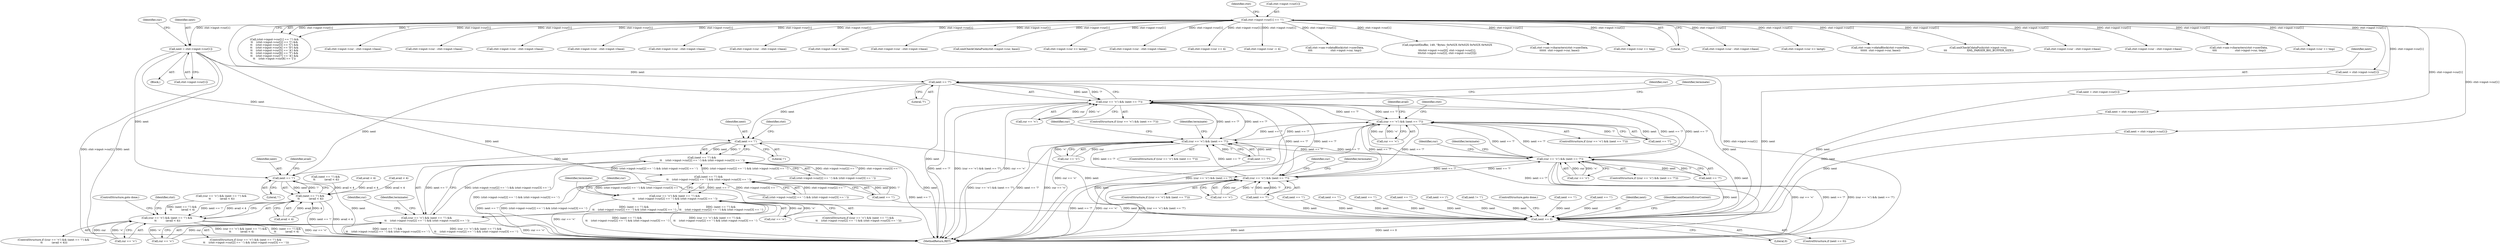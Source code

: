 digraph "0_Chrome_d0947db40187f4708c58e64cbd6013faf9eddeed_37@array" {
"1002710" [label="(Call,next = ctxt->input->cur[1])"];
"1001427" [label="(Call,ctxt->input->cur[1] == '!')"];
"1002724" [label="(Call,next == '?')"];
"1002720" [label="(Call,(cur == '<') && (next == '?'))"];
"1000609" [label="(Call,(cur == '<') && (next == '?'))"];
"1001310" [label="(Call,(cur == '<') && (next == '?'))"];
"1002118" [label="(Call,(cur == '<') && (next == '?'))"];
"1002509" [label="(Call,(cur == '<') && (next == '?'))"];
"1002764" [label="(Call,next == '!')"];
"1002763" [label="(Call,(next == '!') &&\n \t\t    (ctxt->input->cur[2] == '-') && (ctxt->input->cur[3] == '-'))"];
"1002547" [label="(Call,(next == '!') &&\n \t\t    (ctxt->input->cur[2] == '-') && (ctxt->input->cur[3] == '-'))"];
"1002543" [label="(Call,(cur == '<') && (next == '!') &&\n \t\t    (ctxt->input->cur[2] == '-') && (ctxt->input->cur[3] == '-'))"];
"1002759" [label="(Call,(cur == '<') && (next == '!') &&\n \t\t    (ctxt->input->cur[2] == '-') && (ctxt->input->cur[3] == '-'))"];
"1002823" [label="(Call,next == '!')"];
"1002822" [label="(Call,(next == '!') &&\n \t\t           (avail < 4))"];
"1002818" [label="(Call,(cur == '<') && (next == '!') &&\n \t\t           (avail < 4))"];
"1003193" [label="(Call,next == 0)"];
"1002817" [label="(ControlStructure,if ((cur == '<') && (next == '!') &&\n \t\t           (avail < 4)))"];
"1001427" [label="(Call,ctxt->input->cur[1] == '!')"];
"1002767" [label="(Call,(ctxt->input->cur[2] == '-') && (ctxt->input->cur[3] == '-'))"];
"1002547" [label="(Call,(next == '!') &&\n \t\t    (ctxt->input->cur[2] == '-') && (ctxt->input->cur[3] == '-'))"];
"1002819" [label="(Call,cur == '<')"];
"1003197" [label="(Identifier,xmlGenericErrorContext)"];
"1001426" [label="(Call,(ctxt->input->cur[1] == '!') &&\n\t\t    (ctxt->input->cur[2] == '[') &&\n\t\t    (ctxt->input->cur[3] == 'C') &&\n\t\t    (ctxt->input->cur[4] == 'D') &&\n\t\t    (ctxt->input->cur[5] == 'A') &&\n\t\t    (ctxt->input->cur[6] == 'T') &&\n\t\t    (ctxt->input->cur[7] == 'A') &&\n\t\t    (ctxt->input->cur[8] == '['))"];
"1002510" [label="(Call,cur == '<')"];
"1001441" [label="(Identifier,ctxt)"];
"1003423" [label="(MethodReturn,RET)"];
"1002685" [label="(Call,ctxt->input->cur - ctxt->input->base)"];
"1002761" [label="(Identifier,cur)"];
"1002162" [label="(Call,next == '!')"];
"1002818" [label="(Call,(cur == '<') && (next == '!') &&\n \t\t           (avail < 4))"];
"1000378" [label="(Call,ctxt->input->cur - ctxt->input->base)"];
"1002760" [label="(Call,cur == '<')"];
"1001355" [label="(Call,next == '!')"];
"1002724" [label="(Call,next == '?')"];
"1002474" [label="(Call,ctxt->input->cur - ctxt->input->base)"];
"1002763" [label="(Call,(next == '!') &&\n \t\t    (ctxt->input->cur[2] == '-') && (ctxt->input->cur[3] == '-'))"];
"1000485" [label="(Block,)"];
"1000321" [label="(Call,ctxt->input->cur - ctxt->input->base)"];
"1002118" [label="(Call,(cur == '<') && (next == '?'))"];
"1002758" [label="(ControlStructure,if ((cur == '<') && (next == '!') &&\n \t\t    (ctxt->input->cur[2] == '-') && (ctxt->input->cur[3] == '-')))"];
"1000549" [label="(Call,next = ctxt->input->cur[1])"];
"1002874" [label="(Call,ctxt->input->cur - ctxt->input->base)"];
"1002509" [label="(Call,(cur == '<') && (next == '?'))"];
"1002661" [label="(Call,ctxt->input->cur - ctxt->input->base)"];
"1001321" [label="(Identifier,terminate)"];
"1002543" [label="(Call,(cur == '<') && (next == '!') &&\n \t\t    (ctxt->input->cur[2] == '-') && (ctxt->input->cur[3] == '-'))"];
"1002719" [label="(ControlStructure,if ((cur == '<') && (next == '?')))"];
"1002402" [label="(Call,next == '!')"];
"1002122" [label="(Call,next == '?')"];
"1002604" [label="(Identifier,cur)"];
"1001521" [label="(Call,next == '!')"];
"1002764" [label="(Call,next == '!')"];
"1001576" [label="(Call,ctxt->input->cur > lastlt)"];
"1002059" [label="(Call,ctxt->input->cur - ctxt->input->base)"];
"1002119" [label="(Call,cur == '<')"];
"1002159" [label="(Identifier,cur)"];
"1001880" [label="(Call,xmlCheckCdataPush(ctxt->input->cur, base))"];
"1002834" [label="(Identifier,ctxt)"];
"1002574" [label="(Identifier,terminate)"];
"1001298" [label="(Call,next == '/')"];
"1001659" [label="(Call,ctxt->input->cur >= lastgt)"];
"1003192" [label="(ControlStructure,if (next == 0))"];
"1002720" [label="(Call,(cur == '<') && (next == '?'))"];
"1001338" [label="(Call,next != '!')"];
"1003199" [label="(ControlStructure,goto done;)"];
"1000814" [label="(Identifier,ctxt)"];
"1001935" [label="(Call,ctxt->input->cur - ctxt->input->base)"];
"1001384" [label="(Call,ctxt->input->cur += 4)"];
"1002731" [label="(Identifier,terminate)"];
"1002790" [label="(Identifier,terminate)"];
"1000619" [label="(Identifier,avail)"];
"1002606" [label="(Call,(next == '!') &&\n \t\t           (avail < 4))"];
"1002826" [label="(Call,avail < 4)"];
"1002766" [label="(Literal,'!')"];
"1001398" [label="(Call,ctxt->input->cur -= 4)"];
"1002520" [label="(Identifier,terminate)"];
"1001314" [label="(Call,next == '?')"];
"1002824" [label="(Identifier,next)"];
"1001831" [label="(Call,ctxt->sax->cdataBlock(ctxt->userData,\n\t\t\t\t                      ctxt->input->cur, tmp))"];
"1003389" [label="(Call,snprintf(buffer, 149, \"Bytes: 0x%02X 0x%02X 0x%02X 0x%02X\n\",\n\t\t\tctxt->input->cur[0], ctxt->input->cur[1],\n\t\t\tctxt->input->cur[2], ctxt->input->cur[3]))"];
"1002117" [label="(ControlStructure,if ((cur == '<') && (next == '?')))"];
"1002499" [label="(Call,next = ctxt->input->cur[1])"];
"1001309" [label="(ControlStructure,if ((cur == '<') && (next == '?')))"];
"1002108" [label="(Call,next = ctxt->input->cur[1])"];
"1000613" [label="(Call,next == '?')"];
"1002602" [label="(Call,(cur == '<') && (next == '!') &&\n \t\t           (avail < 4))"];
"1000608" [label="(ControlStructure,if ((cur == '<') && (next == '?')))"];
"1002545" [label="(Identifier,cur)"];
"1002607" [label="(Call,next == '!')"];
"1002827" [label="(Identifier,avail)"];
"1002006" [label="(Call,ctxt->sax->characters(ctxt->userData,\n \t\t\t\t\t\t  ctxt->input->cur, base))"];
"1001803" [label="(Call,ctxt->input->cur += tmp)"];
"1001274" [label="(Call,next = ctxt->input->cur[1])"];
"1001435" [label="(Literal,'!')"];
"1001310" [label="(Call,(cur == '<') && (next == '?'))"];
"1002129" [label="(Identifier,terminate)"];
"1000465" [label="(Call,ctxt->input->cur - ctxt->input->base)"];
"1000954" [label="(Call,ctxt->input->cur >= lastgt)"];
"1002508" [label="(ControlStructure,if ((cur == '<') && (next == '?')))"];
"1001311" [label="(Call,cur == '<')"];
"1002726" [label="(Literal,'?')"];
"1002712" [label="(Call,ctxt->input->cur[1])"];
"1002725" [label="(Identifier,next)"];
"1002721" [label="(Call,cur == '<')"];
"1003193" [label="(Call,next == 0)"];
"1001987" [label="(Call,ctxt->sax->cdataBlock(ctxt->userData,\n\t\t\t\t\t\t  ctxt->input->cur, base))"];
"1002765" [label="(Identifier,next)"];
"1002548" [label="(Call,next == '!')"];
"1002551" [label="(Call,(ctxt->input->cur[2] == '-') && (ctxt->input->cur[3] == '-'))"];
"1002544" [label="(Call,cur == '<')"];
"1001787" [label="(Call,xmlCheckCdataPush(ctxt->input->cur, \n\t\t\t                        XML_PARSER_BIG_BUFFER_SIZE))"];
"1000610" [label="(Call,cur == '<')"];
"1002513" [label="(Call,next == '?')"];
"1002822" [label="(Call,(next == '!') &&\n \t\t           (avail < 4))"];
"1002825" [label="(Literal,'!')"];
"1001428" [label="(Call,ctxt->input->cur[1])"];
"1002710" [label="(Call,next = ctxt->input->cur[1])"];
"1002820" [label="(Identifier,cur)"];
"1002083" [label="(Call,ctxt->input->cur - ctxt->input->base)"];
"1002226" [label="(Call,next == '!')"];
"1002542" [label="(ControlStructure,if ((cur == '<') && (next == '!') &&\n \t\t    (ctxt->input->cur[2] == '-') && (ctxt->input->cur[3] == '-')))"];
"1002450" [label="(Call,ctxt->input->cur - ctxt->input->base)"];
"1002823" [label="(Call,next == '!')"];
"1000609" [label="(Call,(cur == '<') && (next == '?'))"];
"1001380" [label="(Call,avail < 4)"];
"1001850" [label="(Call,ctxt->sax->characters(ctxt->userData,\n \t\t\t\t                      ctxt->input->cur, tmp))"];
"1001900" [label="(Call,ctxt->input->cur += tmp)"];
"1002830" [label="(ControlStructure,goto done;)"];
"1001336" [label="(Identifier,cur)"];
"1002722" [label="(Identifier,cur)"];
"1002772" [label="(Identifier,ctxt)"];
"1003195" [label="(Literal,0)"];
"1002759" [label="(Call,(cur == '<') && (next == '!') &&\n \t\t    (ctxt->input->cur[2] == '-') && (ctxt->input->cur[3] == '-'))"];
"1002711" [label="(Identifier,next)"];
"1000499" [label="(Call,avail < 4)"];
"1003194" [label="(Identifier,next)"];
"1002710" -> "1000485"  [label="AST: "];
"1002710" -> "1002712"  [label="CFG: "];
"1002711" -> "1002710"  [label="AST: "];
"1002712" -> "1002710"  [label="AST: "];
"1002722" -> "1002710"  [label="CFG: "];
"1002710" -> "1003423"  [label="DDG: ctxt->input->cur[1]"];
"1002710" -> "1003423"  [label="DDG: next"];
"1001427" -> "1002710"  [label="DDG: ctxt->input->cur[1]"];
"1002710" -> "1002724"  [label="DDG: next"];
"1002710" -> "1002764"  [label="DDG: next"];
"1002710" -> "1002823"  [label="DDG: next"];
"1002710" -> "1003193"  [label="DDG: next"];
"1001427" -> "1001426"  [label="AST: "];
"1001427" -> "1001435"  [label="CFG: "];
"1001428" -> "1001427"  [label="AST: "];
"1001435" -> "1001427"  [label="AST: "];
"1001441" -> "1001427"  [label="CFG: "];
"1001426" -> "1001427"  [label="CFG: "];
"1001427" -> "1003423"  [label="DDG: ctxt->input->cur[1]"];
"1001427" -> "1000321"  [label="DDG: ctxt->input->cur[1]"];
"1001427" -> "1000378"  [label="DDG: ctxt->input->cur[1]"];
"1001427" -> "1000465"  [label="DDG: ctxt->input->cur[1]"];
"1001427" -> "1000549"  [label="DDG: ctxt->input->cur[1]"];
"1001427" -> "1000954"  [label="DDG: ctxt->input->cur[1]"];
"1001427" -> "1001274"  [label="DDG: ctxt->input->cur[1]"];
"1001427" -> "1001384"  [label="DDG: ctxt->input->cur[1]"];
"1001427" -> "1001398"  [label="DDG: ctxt->input->cur[1]"];
"1001427" -> "1001426"  [label="DDG: ctxt->input->cur[1]"];
"1001427" -> "1001426"  [label="DDG: '!'"];
"1001427" -> "1001576"  [label="DDG: ctxt->input->cur[1]"];
"1001427" -> "1001659"  [label="DDG: ctxt->input->cur[1]"];
"1001427" -> "1001787"  [label="DDG: ctxt->input->cur[1]"];
"1001427" -> "1001803"  [label="DDG: ctxt->input->cur[1]"];
"1001427" -> "1001831"  [label="DDG: ctxt->input->cur[1]"];
"1001427" -> "1001850"  [label="DDG: ctxt->input->cur[1]"];
"1001427" -> "1001880"  [label="DDG: ctxt->input->cur[1]"];
"1001427" -> "1001900"  [label="DDG: ctxt->input->cur[1]"];
"1001427" -> "1001935"  [label="DDG: ctxt->input->cur[1]"];
"1001427" -> "1001987"  [label="DDG: ctxt->input->cur[1]"];
"1001427" -> "1002006"  [label="DDG: ctxt->input->cur[1]"];
"1001427" -> "1002059"  [label="DDG: ctxt->input->cur[1]"];
"1001427" -> "1002083"  [label="DDG: ctxt->input->cur[1]"];
"1001427" -> "1002108"  [label="DDG: ctxt->input->cur[1]"];
"1001427" -> "1002450"  [label="DDG: ctxt->input->cur[1]"];
"1001427" -> "1002474"  [label="DDG: ctxt->input->cur[1]"];
"1001427" -> "1002499"  [label="DDG: ctxt->input->cur[1]"];
"1001427" -> "1002661"  [label="DDG: ctxt->input->cur[1]"];
"1001427" -> "1002685"  [label="DDG: ctxt->input->cur[1]"];
"1001427" -> "1002874"  [label="DDG: ctxt->input->cur[1]"];
"1001427" -> "1003389"  [label="DDG: ctxt->input->cur[1]"];
"1002724" -> "1002720"  [label="AST: "];
"1002724" -> "1002726"  [label="CFG: "];
"1002725" -> "1002724"  [label="AST: "];
"1002726" -> "1002724"  [label="AST: "];
"1002720" -> "1002724"  [label="CFG: "];
"1002724" -> "1003423"  [label="DDG: next"];
"1002724" -> "1002720"  [label="DDG: next"];
"1002724" -> "1002720"  [label="DDG: '?'"];
"1002724" -> "1002764"  [label="DDG: next"];
"1002724" -> "1002823"  [label="DDG: next"];
"1002724" -> "1003193"  [label="DDG: next"];
"1002720" -> "1002719"  [label="AST: "];
"1002720" -> "1002721"  [label="CFG: "];
"1002721" -> "1002720"  [label="AST: "];
"1002731" -> "1002720"  [label="CFG: "];
"1002761" -> "1002720"  [label="CFG: "];
"1002720" -> "1003423"  [label="DDG: next == '?'"];
"1002720" -> "1003423"  [label="DDG: (cur == '<') && (next == '?')"];
"1002720" -> "1003423"  [label="DDG: cur == '<'"];
"1002720" -> "1000609"  [label="DDG: next == '?'"];
"1002720" -> "1001310"  [label="DDG: next == '?'"];
"1002720" -> "1002118"  [label="DDG: next == '?'"];
"1002720" -> "1002509"  [label="DDG: next == '?'"];
"1002721" -> "1002720"  [label="DDG: cur"];
"1002721" -> "1002720"  [label="DDG: '<'"];
"1002118" -> "1002720"  [label="DDG: next == '?'"];
"1000609" -> "1002720"  [label="DDG: next == '?'"];
"1001310" -> "1002720"  [label="DDG: next == '?'"];
"1002509" -> "1002720"  [label="DDG: next == '?'"];
"1000609" -> "1000608"  [label="AST: "];
"1000609" -> "1000610"  [label="CFG: "];
"1000609" -> "1000613"  [label="CFG: "];
"1000610" -> "1000609"  [label="AST: "];
"1000613" -> "1000609"  [label="AST: "];
"1000619" -> "1000609"  [label="CFG: "];
"1000814" -> "1000609"  [label="CFG: "];
"1000609" -> "1003423"  [label="DDG: next == '?'"];
"1000609" -> "1003423"  [label="DDG: cur == '<'"];
"1000609" -> "1003423"  [label="DDG: (cur == '<') && (next == '?')"];
"1000610" -> "1000609"  [label="DDG: cur"];
"1000610" -> "1000609"  [label="DDG: '<'"];
"1000613" -> "1000609"  [label="DDG: next"];
"1000613" -> "1000609"  [label="DDG: '?'"];
"1002118" -> "1000609"  [label="DDG: next == '?'"];
"1001310" -> "1000609"  [label="DDG: next == '?'"];
"1002509" -> "1000609"  [label="DDG: next == '?'"];
"1000609" -> "1001310"  [label="DDG: next == '?'"];
"1000609" -> "1002118"  [label="DDG: next == '?'"];
"1000609" -> "1002509"  [label="DDG: next == '?'"];
"1001310" -> "1001309"  [label="AST: "];
"1001310" -> "1001311"  [label="CFG: "];
"1001310" -> "1001314"  [label="CFG: "];
"1001311" -> "1001310"  [label="AST: "];
"1001314" -> "1001310"  [label="AST: "];
"1001321" -> "1001310"  [label="CFG: "];
"1001336" -> "1001310"  [label="CFG: "];
"1001310" -> "1003423"  [label="DDG: cur == '<'"];
"1001310" -> "1003423"  [label="DDG: (cur == '<') && (next == '?')"];
"1001310" -> "1003423"  [label="DDG: next == '?'"];
"1001311" -> "1001310"  [label="DDG: cur"];
"1001311" -> "1001310"  [label="DDG: '<'"];
"1001314" -> "1001310"  [label="DDG: next"];
"1001314" -> "1001310"  [label="DDG: '?'"];
"1002118" -> "1001310"  [label="DDG: next == '?'"];
"1002509" -> "1001310"  [label="DDG: next == '?'"];
"1001310" -> "1002118"  [label="DDG: next == '?'"];
"1001310" -> "1002509"  [label="DDG: next == '?'"];
"1002118" -> "1002117"  [label="AST: "];
"1002118" -> "1002119"  [label="CFG: "];
"1002118" -> "1002122"  [label="CFG: "];
"1002119" -> "1002118"  [label="AST: "];
"1002122" -> "1002118"  [label="AST: "];
"1002129" -> "1002118"  [label="CFG: "];
"1002159" -> "1002118"  [label="CFG: "];
"1002118" -> "1003423"  [label="DDG: next == '?'"];
"1002118" -> "1003423"  [label="DDG: (cur == '<') && (next == '?')"];
"1002118" -> "1003423"  [label="DDG: cur == '<'"];
"1002119" -> "1002118"  [label="DDG: cur"];
"1002119" -> "1002118"  [label="DDG: '<'"];
"1002122" -> "1002118"  [label="DDG: next"];
"1002122" -> "1002118"  [label="DDG: '?'"];
"1002509" -> "1002118"  [label="DDG: next == '?'"];
"1002118" -> "1002509"  [label="DDG: next == '?'"];
"1002509" -> "1002508"  [label="AST: "];
"1002509" -> "1002510"  [label="CFG: "];
"1002509" -> "1002513"  [label="CFG: "];
"1002510" -> "1002509"  [label="AST: "];
"1002513" -> "1002509"  [label="AST: "];
"1002520" -> "1002509"  [label="CFG: "];
"1002545" -> "1002509"  [label="CFG: "];
"1002509" -> "1003423"  [label="DDG: cur == '<'"];
"1002509" -> "1003423"  [label="DDG: (cur == '<') && (next == '?')"];
"1002509" -> "1003423"  [label="DDG: next == '?'"];
"1002510" -> "1002509"  [label="DDG: cur"];
"1002510" -> "1002509"  [label="DDG: '<'"];
"1002513" -> "1002509"  [label="DDG: next"];
"1002513" -> "1002509"  [label="DDG: '?'"];
"1002764" -> "1002763"  [label="AST: "];
"1002764" -> "1002766"  [label="CFG: "];
"1002765" -> "1002764"  [label="AST: "];
"1002766" -> "1002764"  [label="AST: "];
"1002772" -> "1002764"  [label="CFG: "];
"1002763" -> "1002764"  [label="CFG: "];
"1002764" -> "1003423"  [label="DDG: next"];
"1002764" -> "1002763"  [label="DDG: next"];
"1002764" -> "1002763"  [label="DDG: '!'"];
"1002764" -> "1002823"  [label="DDG: next"];
"1002764" -> "1003193"  [label="DDG: next"];
"1002763" -> "1002759"  [label="AST: "];
"1002763" -> "1002767"  [label="CFG: "];
"1002767" -> "1002763"  [label="AST: "];
"1002759" -> "1002763"  [label="CFG: "];
"1002763" -> "1003423"  [label="DDG: (ctxt->input->cur[2] == '-') && (ctxt->input->cur[3] == '-')"];
"1002763" -> "1003423"  [label="DDG: next == '!'"];
"1002763" -> "1002547"  [label="DDG: (ctxt->input->cur[2] == '-') && (ctxt->input->cur[3] == '-')"];
"1002763" -> "1002759"  [label="DDG: next == '!'"];
"1002763" -> "1002759"  [label="DDG: (ctxt->input->cur[2] == '-') && (ctxt->input->cur[3] == '-')"];
"1002767" -> "1002763"  [label="DDG: ctxt->input->cur[2] == '-'"];
"1002767" -> "1002763"  [label="DDG: ctxt->input->cur[3] == '-'"];
"1002547" -> "1002763"  [label="DDG: (ctxt->input->cur[2] == '-') && (ctxt->input->cur[3] == '-')"];
"1002547" -> "1002543"  [label="AST: "];
"1002547" -> "1002548"  [label="CFG: "];
"1002547" -> "1002551"  [label="CFG: "];
"1002548" -> "1002547"  [label="AST: "];
"1002551" -> "1002547"  [label="AST: "];
"1002543" -> "1002547"  [label="CFG: "];
"1002547" -> "1003423"  [label="DDG: (ctxt->input->cur[2] == '-') && (ctxt->input->cur[3] == '-')"];
"1002547" -> "1003423"  [label="DDG: next == '!'"];
"1002547" -> "1002543"  [label="DDG: next == '!'"];
"1002547" -> "1002543"  [label="DDG: (ctxt->input->cur[2] == '-') && (ctxt->input->cur[3] == '-')"];
"1002548" -> "1002547"  [label="DDG: next"];
"1002548" -> "1002547"  [label="DDG: '!'"];
"1002551" -> "1002547"  [label="DDG: ctxt->input->cur[2] == '-'"];
"1002551" -> "1002547"  [label="DDG: ctxt->input->cur[3] == '-'"];
"1002543" -> "1002542"  [label="AST: "];
"1002543" -> "1002544"  [label="CFG: "];
"1002544" -> "1002543"  [label="AST: "];
"1002574" -> "1002543"  [label="CFG: "];
"1002604" -> "1002543"  [label="CFG: "];
"1002543" -> "1003423"  [label="DDG: (cur == '<') && (next == '!') &&\n \t\t    (ctxt->input->cur[2] == '-') && (ctxt->input->cur[3] == '-')"];
"1002543" -> "1003423"  [label="DDG: cur == '<'"];
"1002543" -> "1003423"  [label="DDG: (next == '!') &&\n \t\t    (ctxt->input->cur[2] == '-') && (ctxt->input->cur[3] == '-')"];
"1002544" -> "1002543"  [label="DDG: cur"];
"1002544" -> "1002543"  [label="DDG: '<'"];
"1002759" -> "1002543"  [label="DDG: (next == '!') &&\n \t\t    (ctxt->input->cur[2] == '-') && (ctxt->input->cur[3] == '-')"];
"1002543" -> "1002759"  [label="DDG: (next == '!') &&\n \t\t    (ctxt->input->cur[2] == '-') && (ctxt->input->cur[3] == '-')"];
"1002759" -> "1002758"  [label="AST: "];
"1002759" -> "1002760"  [label="CFG: "];
"1002760" -> "1002759"  [label="AST: "];
"1002790" -> "1002759"  [label="CFG: "];
"1002820" -> "1002759"  [label="CFG: "];
"1002759" -> "1003423"  [label="DDG: cur == '<'"];
"1002759" -> "1003423"  [label="DDG: (next == '!') &&\n \t\t    (ctxt->input->cur[2] == '-') && (ctxt->input->cur[3] == '-')"];
"1002759" -> "1003423"  [label="DDG: (cur == '<') && (next == '!') &&\n \t\t    (ctxt->input->cur[2] == '-') && (ctxt->input->cur[3] == '-')"];
"1002760" -> "1002759"  [label="DDG: cur"];
"1002760" -> "1002759"  [label="DDG: '<'"];
"1002823" -> "1002822"  [label="AST: "];
"1002823" -> "1002825"  [label="CFG: "];
"1002824" -> "1002823"  [label="AST: "];
"1002825" -> "1002823"  [label="AST: "];
"1002827" -> "1002823"  [label="CFG: "];
"1002822" -> "1002823"  [label="CFG: "];
"1002823" -> "1003423"  [label="DDG: next"];
"1002823" -> "1002822"  [label="DDG: next"];
"1002823" -> "1002822"  [label="DDG: '!'"];
"1002822" -> "1002818"  [label="AST: "];
"1002822" -> "1002826"  [label="CFG: "];
"1002826" -> "1002822"  [label="AST: "];
"1002818" -> "1002822"  [label="CFG: "];
"1002822" -> "1003423"  [label="DDG: avail < 4"];
"1002822" -> "1003423"  [label="DDG: next == '!'"];
"1002822" -> "1002818"  [label="DDG: next == '!'"];
"1002822" -> "1002818"  [label="DDG: avail < 4"];
"1002826" -> "1002822"  [label="DDG: avail"];
"1002826" -> "1002822"  [label="DDG: 4"];
"1001380" -> "1002822"  [label="DDG: avail < 4"];
"1000499" -> "1002822"  [label="DDG: avail < 4"];
"1002606" -> "1002822"  [label="DDG: avail < 4"];
"1002818" -> "1002817"  [label="AST: "];
"1002818" -> "1002819"  [label="CFG: "];
"1002819" -> "1002818"  [label="AST: "];
"1002830" -> "1002818"  [label="CFG: "];
"1002834" -> "1002818"  [label="CFG: "];
"1002818" -> "1003423"  [label="DDG: (cur == '<') && (next == '!') &&\n \t\t           (avail < 4)"];
"1002818" -> "1003423"  [label="DDG: (next == '!') &&\n \t\t           (avail < 4)"];
"1002818" -> "1003423"  [label="DDG: cur == '<'"];
"1002819" -> "1002818"  [label="DDG: cur"];
"1002819" -> "1002818"  [label="DDG: '<'"];
"1002602" -> "1002818"  [label="DDG: (next == '!') &&\n \t\t           (avail < 4)"];
"1003193" -> "1003192"  [label="AST: "];
"1003193" -> "1003195"  [label="CFG: "];
"1003194" -> "1003193"  [label="AST: "];
"1003195" -> "1003193"  [label="AST: "];
"1003197" -> "1003193"  [label="CFG: "];
"1003199" -> "1003193"  [label="CFG: "];
"1003193" -> "1003423"  [label="DDG: next == 0"];
"1003193" -> "1003423"  [label="DDG: next"];
"1001274" -> "1003193"  [label="DDG: next"];
"1002402" -> "1003193"  [label="DDG: next"];
"1001298" -> "1003193"  [label="DDG: next"];
"1001521" -> "1003193"  [label="DDG: next"];
"1002548" -> "1003193"  [label="DDG: next"];
"1002499" -> "1003193"  [label="DDG: next"];
"1002607" -> "1003193"  [label="DDG: next"];
"1001355" -> "1003193"  [label="DDG: next"];
"1001338" -> "1003193"  [label="DDG: next"];
"1002108" -> "1003193"  [label="DDG: next"];
"1002162" -> "1003193"  [label="DDG: next"];
"1000613" -> "1003193"  [label="DDG: next"];
"1000549" -> "1003193"  [label="DDG: next"];
"1002226" -> "1003193"  [label="DDG: next"];
"1002513" -> "1003193"  [label="DDG: next"];
"1001314" -> "1003193"  [label="DDG: next"];
"1002122" -> "1003193"  [label="DDG: next"];
}
